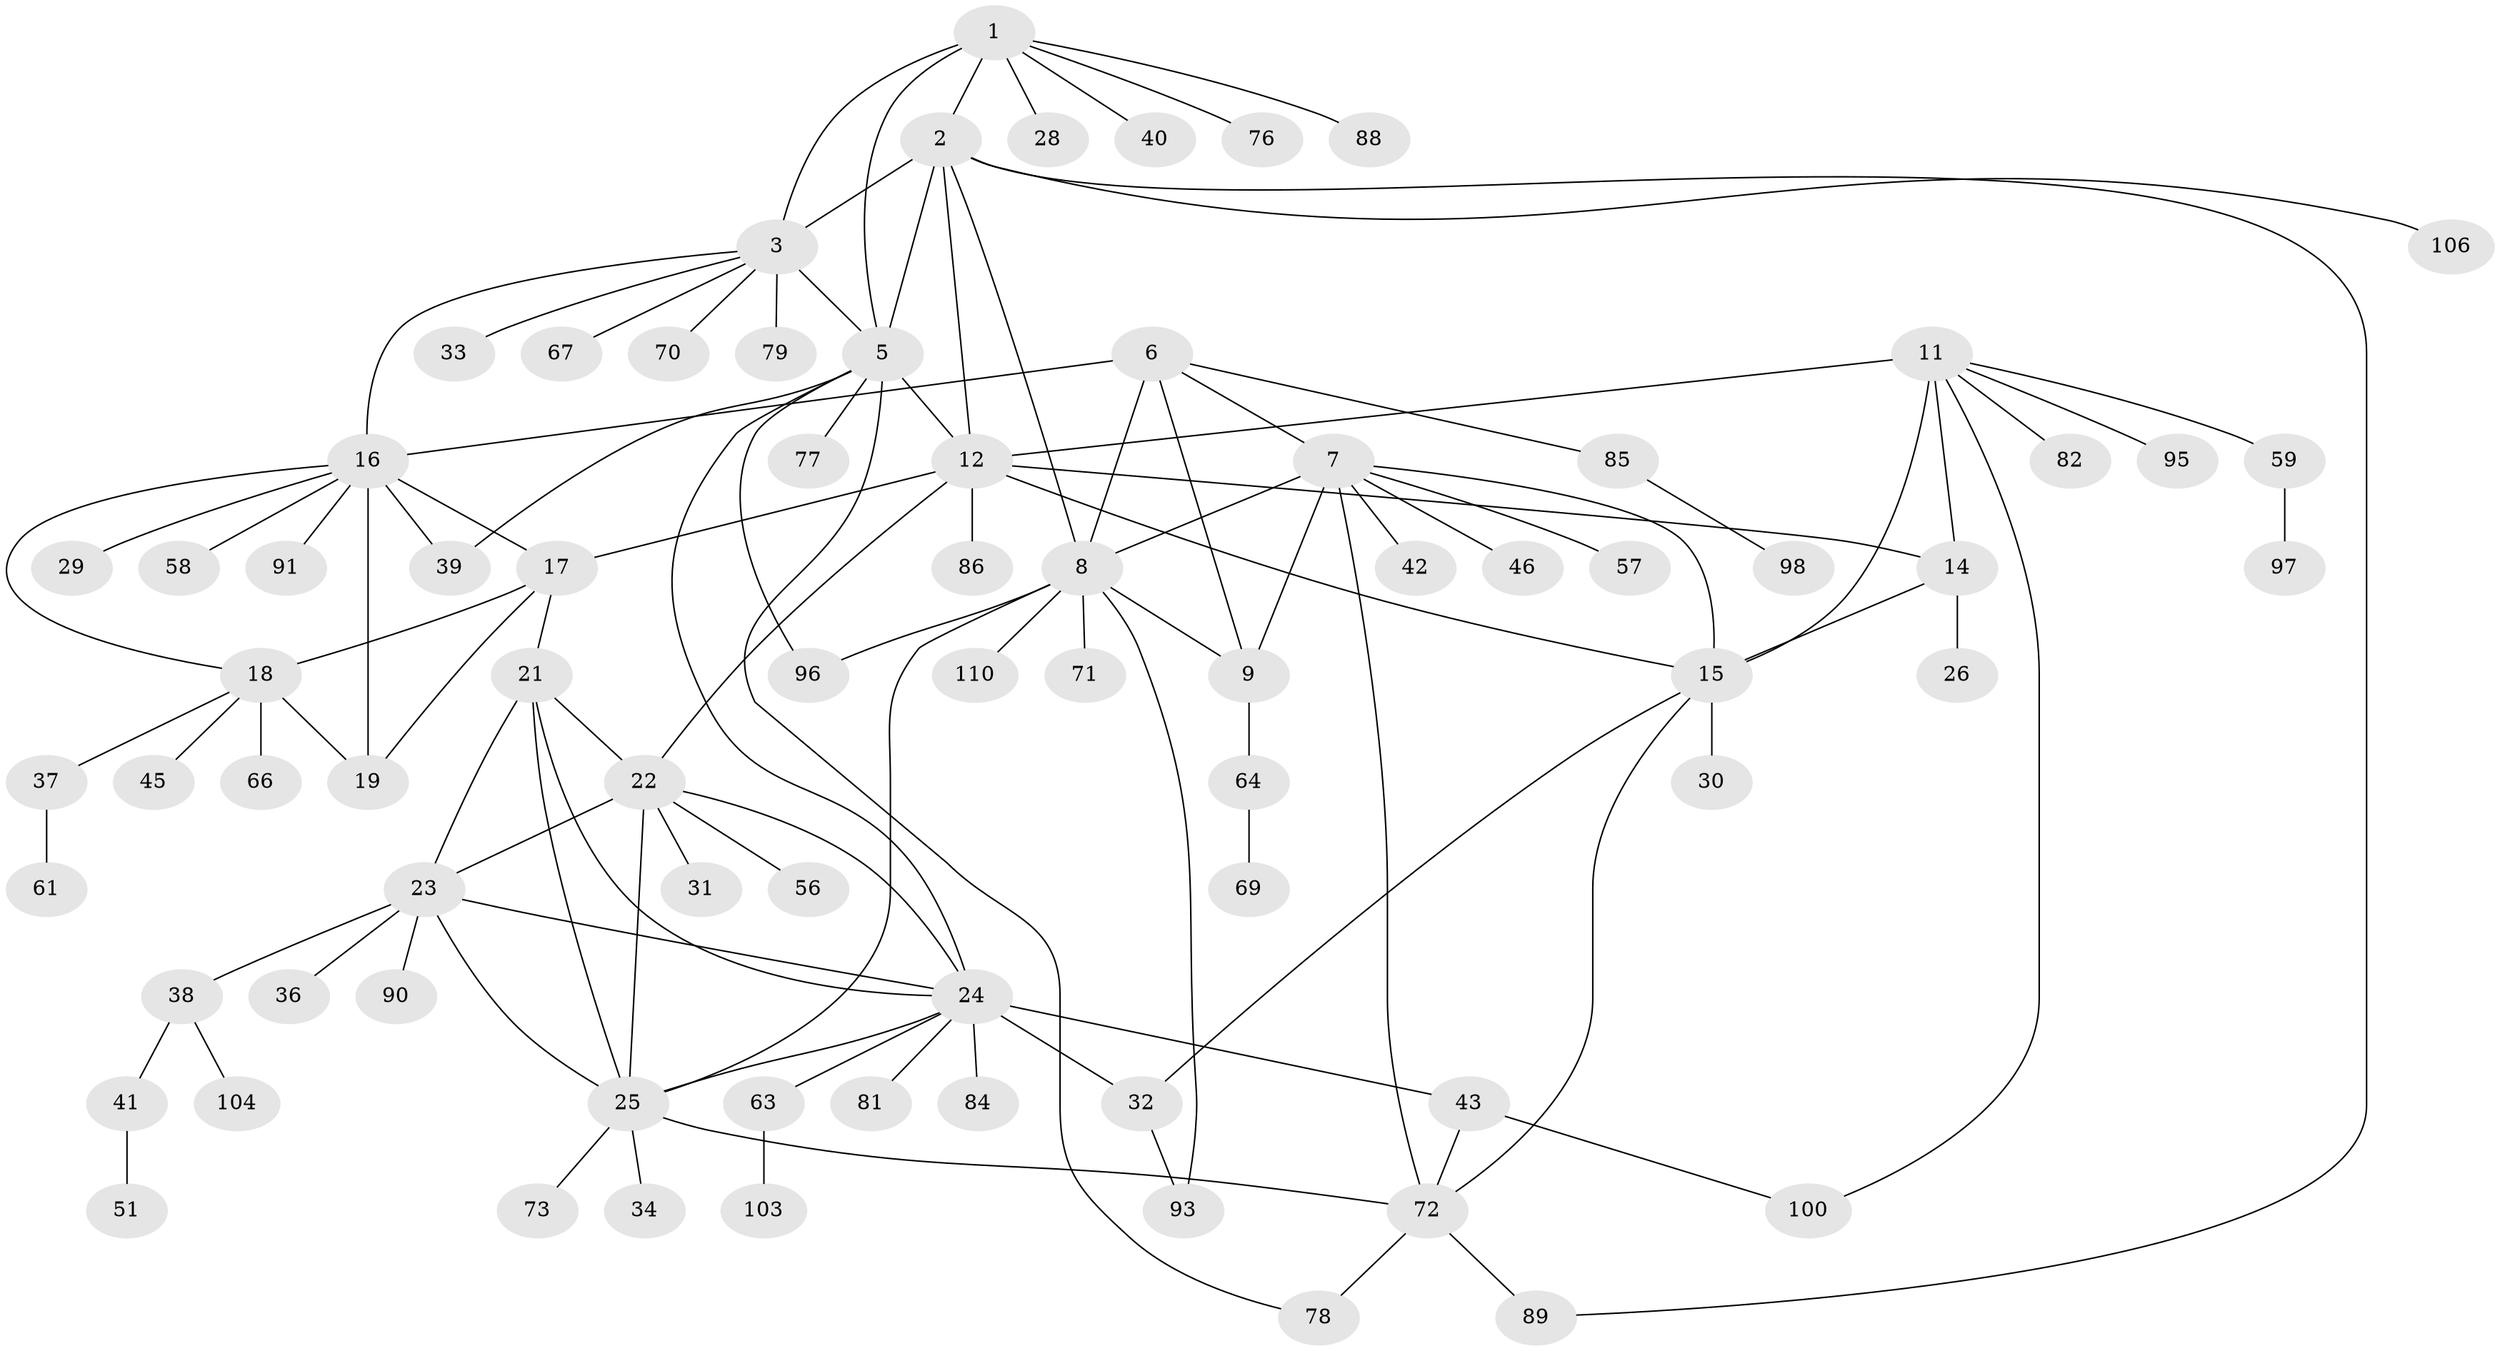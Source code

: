 // original degree distribution, {9: 0.03636363636363636, 6: 0.05454545454545454, 5: 0.045454545454545456, 8: 0.045454545454545456, 10: 0.03636363636363636, 7: 0.01818181818181818, 1: 0.4909090909090909, 2: 0.21818181818181817, 3: 0.045454545454545456, 4: 0.00909090909090909}
// Generated by graph-tools (version 1.1) at 2025/42/03/06/25 10:42:13]
// undirected, 77 vertices, 111 edges
graph export_dot {
graph [start="1"]
  node [color=gray90,style=filled];
  1 [super="+47"];
  2 [super="+48"];
  3 [super="+4"];
  5 [super="+35"];
  6 [super="+80"];
  7 [super="+27"];
  8 [super="+10"];
  9 [super="+102"];
  11 [super="+13"];
  12 [super="+105"];
  14 [super="+83"];
  15 [super="+62"];
  16 [super="+54"];
  17 [super="+20"];
  18 [super="+92"];
  19 [super="+50"];
  21 [super="+52"];
  22 [super="+68"];
  23 [super="+65"];
  24 [super="+53"];
  25 [super="+108"];
  26;
  28 [super="+49"];
  29 [super="+109"];
  30;
  31;
  32 [super="+60"];
  33;
  34;
  36;
  37 [super="+44"];
  38 [super="+75"];
  39;
  40;
  41;
  42;
  43 [super="+94"];
  45 [super="+55"];
  46;
  51;
  56;
  57;
  58;
  59 [super="+101"];
  61;
  63;
  64 [super="+87"];
  66;
  67;
  69;
  70;
  71;
  72 [super="+74"];
  73;
  76;
  77 [super="+99"];
  78;
  79;
  81 [super="+107"];
  82;
  84;
  85;
  86;
  88;
  89;
  90;
  91;
  93;
  95;
  96;
  97;
  98;
  100;
  103;
  104;
  106;
  110;
  1 -- 2;
  1 -- 3 [weight=2];
  1 -- 5;
  1 -- 28;
  1 -- 40;
  1 -- 76;
  1 -- 88;
  2 -- 3 [weight=2];
  2 -- 5;
  2 -- 8;
  2 -- 89;
  2 -- 12;
  2 -- 106;
  3 -- 5 [weight=2];
  3 -- 79;
  3 -- 33;
  3 -- 67;
  3 -- 70;
  3 -- 16;
  5 -- 12;
  5 -- 24;
  5 -- 39;
  5 -- 78;
  5 -- 96;
  5 -- 77;
  6 -- 7;
  6 -- 8 [weight=2];
  6 -- 9;
  6 -- 16;
  6 -- 85;
  7 -- 8 [weight=2];
  7 -- 9;
  7 -- 15;
  7 -- 42;
  7 -- 46;
  7 -- 57;
  7 -- 72;
  8 -- 9 [weight=2];
  8 -- 25;
  8 -- 96;
  8 -- 71;
  8 -- 93;
  8 -- 110;
  9 -- 64;
  11 -- 12 [weight=2];
  11 -- 14 [weight=2];
  11 -- 15 [weight=2];
  11 -- 59;
  11 -- 82;
  11 -- 100;
  11 -- 95;
  12 -- 14;
  12 -- 15;
  12 -- 22;
  12 -- 86;
  12 -- 17;
  14 -- 15;
  14 -- 26;
  15 -- 30;
  15 -- 72;
  15 -- 32;
  16 -- 17 [weight=2];
  16 -- 18;
  16 -- 19;
  16 -- 29;
  16 -- 39;
  16 -- 91;
  16 -- 58;
  17 -- 18 [weight=2];
  17 -- 19 [weight=2];
  17 -- 21;
  18 -- 19;
  18 -- 37;
  18 -- 45;
  18 -- 66;
  21 -- 22;
  21 -- 23;
  21 -- 24;
  21 -- 25;
  22 -- 23;
  22 -- 24;
  22 -- 25;
  22 -- 31;
  22 -- 56;
  23 -- 24;
  23 -- 25;
  23 -- 36;
  23 -- 38;
  23 -- 90;
  24 -- 25;
  24 -- 32;
  24 -- 43;
  24 -- 63;
  24 -- 81;
  24 -- 84;
  25 -- 34;
  25 -- 73;
  25 -- 72;
  32 -- 93;
  37 -- 61;
  38 -- 41;
  38 -- 104;
  41 -- 51;
  43 -- 72;
  43 -- 100;
  59 -- 97;
  63 -- 103;
  64 -- 69;
  72 -- 78;
  72 -- 89;
  85 -- 98;
}
